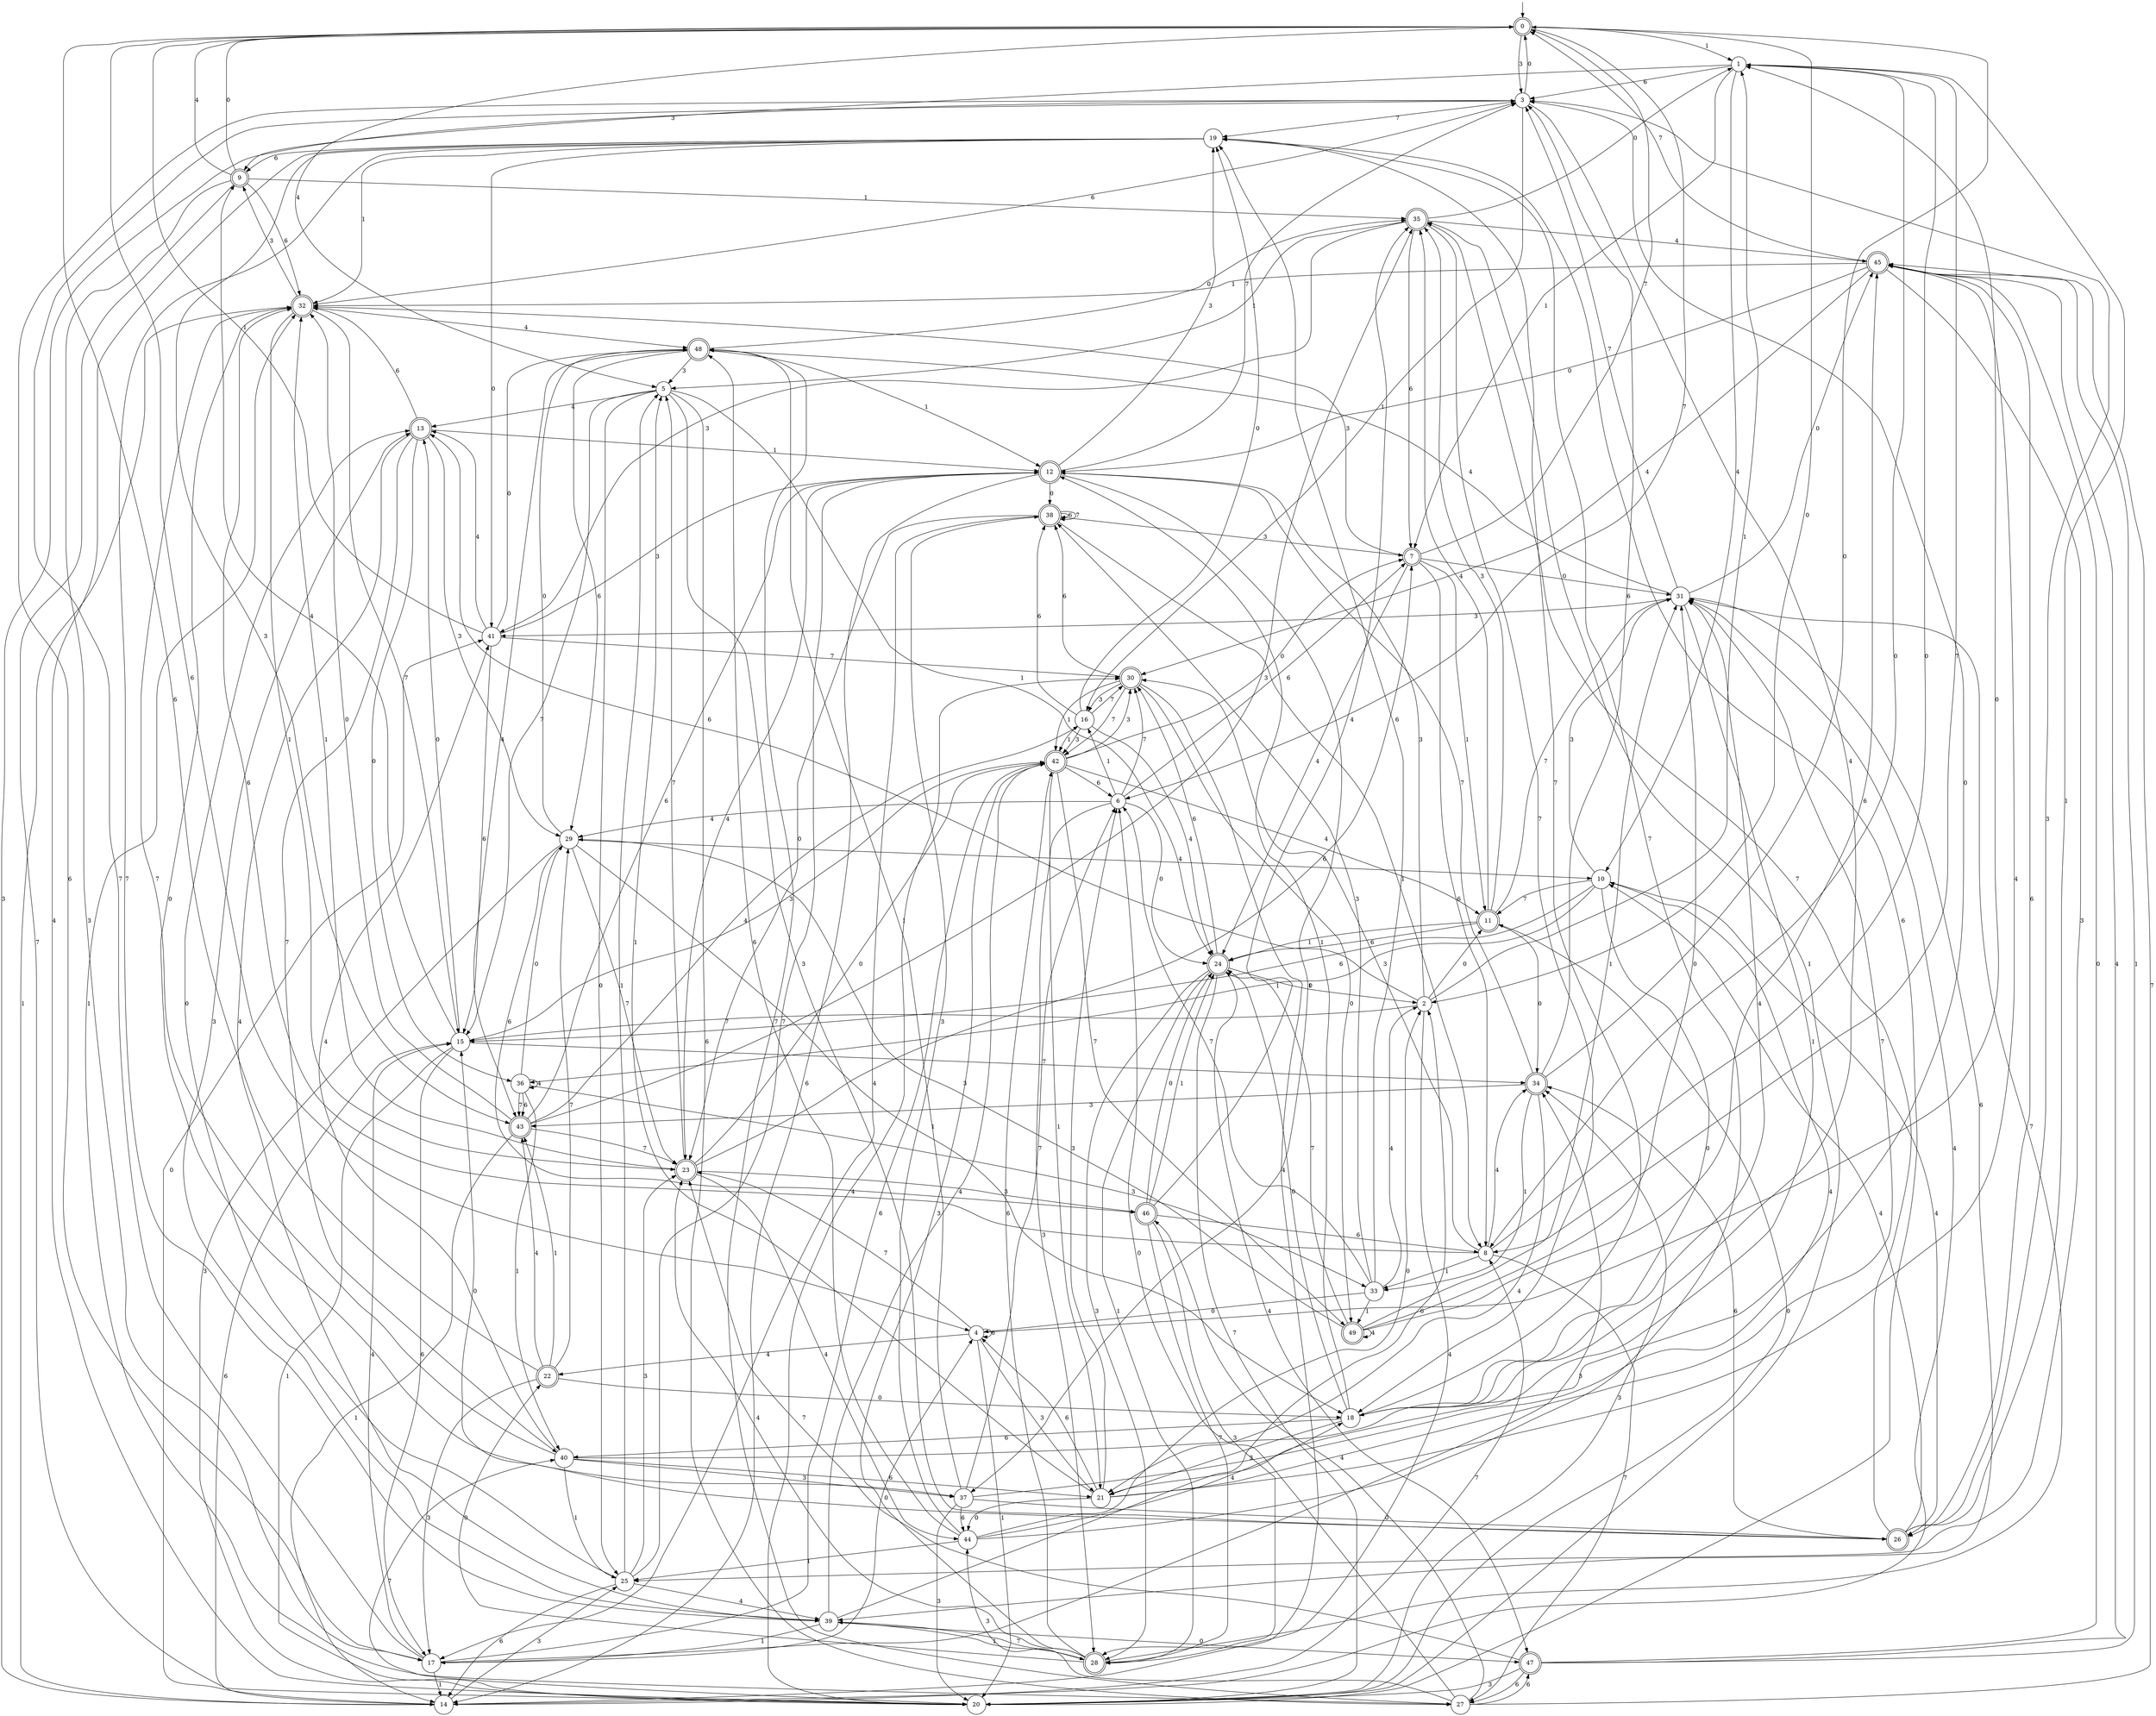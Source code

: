 digraph g {

	s0 [shape="doublecircle" label="0"];
	s1 [shape="circle" label="1"];
	s2 [shape="circle" label="2"];
	s3 [shape="circle" label="3"];
	s4 [shape="circle" label="4"];
	s5 [shape="circle" label="5"];
	s6 [shape="circle" label="6"];
	s7 [shape="doublecircle" label="7"];
	s8 [shape="circle" label="8"];
	s9 [shape="doublecircle" label="9"];
	s10 [shape="circle" label="10"];
	s11 [shape="doublecircle" label="11"];
	s12 [shape="doublecircle" label="12"];
	s13 [shape="doublecircle" label="13"];
	s14 [shape="circle" label="14"];
	s15 [shape="circle" label="15"];
	s16 [shape="circle" label="16"];
	s17 [shape="circle" label="17"];
	s18 [shape="circle" label="18"];
	s19 [shape="circle" label="19"];
	s20 [shape="circle" label="20"];
	s21 [shape="circle" label="21"];
	s22 [shape="doublecircle" label="22"];
	s23 [shape="doublecircle" label="23"];
	s24 [shape="doublecircle" label="24"];
	s25 [shape="circle" label="25"];
	s26 [shape="doublecircle" label="26"];
	s27 [shape="circle" label="27"];
	s28 [shape="doublecircle" label="28"];
	s29 [shape="circle" label="29"];
	s30 [shape="doublecircle" label="30"];
	s31 [shape="circle" label="31"];
	s32 [shape="doublecircle" label="32"];
	s33 [shape="circle" label="33"];
	s34 [shape="doublecircle" label="34"];
	s35 [shape="doublecircle" label="35"];
	s36 [shape="circle" label="36"];
	s37 [shape="circle" label="37"];
	s38 [shape="doublecircle" label="38"];
	s39 [shape="circle" label="39"];
	s40 [shape="circle" label="40"];
	s41 [shape="circle" label="41"];
	s42 [shape="doublecircle" label="42"];
	s43 [shape="doublecircle" label="43"];
	s44 [shape="circle" label="44"];
	s45 [shape="doublecircle" label="45"];
	s46 [shape="doublecircle" label="46"];
	s47 [shape="doublecircle" label="47"];
	s48 [shape="doublecircle" label="48"];
	s49 [shape="doublecircle" label="49"];
	s0 -> s1 [label="1"];
	s0 -> s2 [label="0"];
	s0 -> s3 [label="3"];
	s0 -> s4 [label="6"];
	s0 -> s5 [label="4"];
	s0 -> s6 [label="7"];
	s1 -> s7 [label="1"];
	s1 -> s8 [label="0"];
	s1 -> s9 [label="3"];
	s1 -> s3 [label="6"];
	s1 -> s10 [label="4"];
	s1 -> s8 [label="7"];
	s2 -> s1 [label="1"];
	s2 -> s11 [label="0"];
	s2 -> s12 [label="3"];
	s2 -> s13 [label="6"];
	s2 -> s14 [label="4"];
	s2 -> s15 [label="7"];
	s3 -> s16 [label="1"];
	s3 -> s0 [label="0"];
	s3 -> s14 [label="3"];
	s3 -> s17 [label="6"];
	s3 -> s18 [label="4"];
	s3 -> s19 [label="7"];
	s4 -> s20 [label="1"];
	s4 -> s1 [label="0"];
	s4 -> s21 [label="3"];
	s4 -> s4 [label="6"];
	s4 -> s22 [label="4"];
	s4 -> s23 [label="7"];
	s5 -> s24 [label="1"];
	s5 -> s25 [label="0"];
	s5 -> s26 [label="3"];
	s5 -> s27 [label="6"];
	s5 -> s13 [label="4"];
	s5 -> s15 [label="7"];
	s6 -> s16 [label="1"];
	s6 -> s24 [label="0"];
	s6 -> s28 [label="3"];
	s6 -> s7 [label="6"];
	s6 -> s29 [label="4"];
	s6 -> s30 [label="7"];
	s7 -> s11 [label="1"];
	s7 -> s31 [label="0"];
	s7 -> s32 [label="3"];
	s7 -> s8 [label="6"];
	s7 -> s24 [label="4"];
	s7 -> s0 [label="7"];
	s8 -> s33 [label="1"];
	s8 -> s1 [label="0"];
	s8 -> s30 [label="3"];
	s8 -> s32 [label="6"];
	s8 -> s34 [label="4"];
	s8 -> s27 [label="7"];
	s9 -> s35 [label="1"];
	s9 -> s0 [label="0"];
	s9 -> s17 [label="3"];
	s9 -> s32 [label="6"];
	s9 -> s0 [label="4"];
	s9 -> s20 [label="7"];
	s10 -> s36 [label="1"];
	s10 -> s18 [label="0"];
	s10 -> s31 [label="3"];
	s10 -> s15 [label="6"];
	s10 -> s26 [label="4"];
	s10 -> s11 [label="7"];
	s11 -> s24 [label="1"];
	s11 -> s34 [label="0"];
	s11 -> s35 [label="3"];
	s11 -> s24 [label="6"];
	s11 -> s35 [label="4"];
	s11 -> s31 [label="7"];
	s12 -> s37 [label="1"];
	s12 -> s38 [label="0"];
	s12 -> s19 [label="3"];
	s12 -> s14 [label="6"];
	s12 -> s23 [label="4"];
	s12 -> s3 [label="7"];
	s13 -> s12 [label="1"];
	s13 -> s36 [label="0"];
	s13 -> s29 [label="3"];
	s13 -> s32 [label="6"];
	s13 -> s39 [label="4"];
	s13 -> s40 [label="7"];
	s14 -> s32 [label="1"];
	s14 -> s41 [label="0"];
	s14 -> s25 [label="3"];
	s14 -> s15 [label="6"];
	s14 -> s31 [label="4"];
	s14 -> s8 [label="7"];
	s15 -> s20 [label="1"];
	s15 -> s13 [label="0"];
	s15 -> s42 [label="3"];
	s15 -> s17 [label="6"];
	s15 -> s9 [label="4"];
	s15 -> s34 [label="7"];
	s16 -> s42 [label="1"];
	s16 -> s19 [label="0"];
	s16 -> s42 [label="3"];
	s16 -> s38 [label="6"];
	s16 -> s24 [label="4"];
	s16 -> s30 [label="7"];
	s17 -> s14 [label="1"];
	s17 -> s4 [label="0"];
	s17 -> s34 [label="3"];
	s17 -> s42 [label="6"];
	s17 -> s15 [label="4"];
	s17 -> s3 [label="7"];
	s18 -> s12 [label="1"];
	s18 -> s24 [label="0"];
	s18 -> s21 [label="3"];
	s18 -> s40 [label="6"];
	s18 -> s31 [label="4"];
	s18 -> s19 [label="7"];
	s19 -> s32 [label="1"];
	s19 -> s41 [label="0"];
	s19 -> s43 [label="3"];
	s19 -> s9 [label="6"];
	s19 -> s20 [label="4"];
	s19 -> s39 [label="7"];
	s20 -> s35 [label="1"];
	s20 -> s11 [label="0"];
	s20 -> s34 [label="3"];
	s20 -> s19 [label="6"];
	s20 -> s30 [label="4"];
	s20 -> s40 [label="7"];
	s21 -> s5 [label="1"];
	s21 -> s44 [label="0"];
	s21 -> s6 [label="3"];
	s21 -> s4 [label="6"];
	s21 -> s45 [label="4"];
	s21 -> s31 [label="7"];
	s22 -> s43 [label="1"];
	s22 -> s18 [label="0"];
	s22 -> s17 [label="3"];
	s22 -> s0 [label="6"];
	s22 -> s43 [label="4"];
	s22 -> s29 [label="7"];
	s23 -> s32 [label="1"];
	s23 -> s42 [label="0"];
	s23 -> s46 [label="3"];
	s23 -> s7 [label="6"];
	s23 -> s44 [label="4"];
	s23 -> s5 [label="7"];
	s24 -> s28 [label="1"];
	s24 -> s2 [label="0"];
	s24 -> s28 [label="3"];
	s24 -> s30 [label="6"];
	s24 -> s47 [label="4"];
	s24 -> s20 [label="7"];
	s25 -> s5 [label="1"];
	s25 -> s13 [label="0"];
	s25 -> s23 [label="3"];
	s25 -> s14 [label="6"];
	s25 -> s39 [label="4"];
	s25 -> s12 [label="7"];
	s26 -> s1 [label="1"];
	s26 -> s15 [label="0"];
	s26 -> s3 [label="3"];
	s26 -> s34 [label="6"];
	s26 -> s10 [label="4"];
	s26 -> s35 [label="7"];
	s27 -> s32 [label="1"];
	s27 -> s6 [label="0"];
	s27 -> s44 [label="3"];
	s27 -> s47 [label="6"];
	s27 -> s46 [label="4"];
	s27 -> s45 [label="7"];
	s28 -> s39 [label="1"];
	s28 -> s22 [label="0"];
	s28 -> s42 [label="3"];
	s28 -> s42 [label="6"];
	s28 -> s23 [label="4"];
	s28 -> s31 [label="7"];
	s29 -> s18 [label="1"];
	s29 -> s48 [label="0"];
	s29 -> s20 [label="3"];
	s29 -> s46 [label="6"];
	s29 -> s10 [label="4"];
	s29 -> s23 [label="7"];
	s30 -> s42 [label="1"];
	s30 -> s49 [label="0"];
	s30 -> s16 [label="3"];
	s30 -> s38 [label="6"];
	s30 -> s28 [label="4"];
	s30 -> s42 [label="7"];
	s31 -> s21 [label="1"];
	s31 -> s45 [label="0"];
	s31 -> s41 [label="3"];
	s31 -> s39 [label="6"];
	s31 -> s48 [label="4"];
	s31 -> s3 [label="7"];
	s32 -> s23 [label="1"];
	s32 -> s37 [label="0"];
	s32 -> s9 [label="3"];
	s32 -> s3 [label="6"];
	s32 -> s48 [label="4"];
	s32 -> s15 [label="7"];
	s33 -> s49 [label="1"];
	s33 -> s4 [label="0"];
	s33 -> s38 [label="3"];
	s33 -> s19 [label="6"];
	s33 -> s2 [label="4"];
	s33 -> s6 [label="7"];
	s34 -> s33 [label="1"];
	s34 -> s0 [label="0"];
	s34 -> s43 [label="3"];
	s34 -> s3 [label="6"];
	s34 -> s21 [label="4"];
	s34 -> s12 [label="7"];
	s35 -> s5 [label="1"];
	s35 -> s1 [label="0"];
	s35 -> s41 [label="3"];
	s35 -> s7 [label="6"];
	s35 -> s45 [label="4"];
	s35 -> s18 [label="7"];
	s36 -> s40 [label="1"];
	s36 -> s29 [label="0"];
	s36 -> s33 [label="3"];
	s36 -> s43 [label="6"];
	s36 -> s36 [label="4"];
	s36 -> s43 [label="7"];
	s37 -> s48 [label="1"];
	s37 -> s26 [label="0"];
	s37 -> s20 [label="3"];
	s37 -> s44 [label="6"];
	s37 -> s10 [label="4"];
	s37 -> s6 [label="7"];
	s38 -> s8 [label="1"];
	s38 -> s23 [label="0"];
	s38 -> s7 [label="3"];
	s38 -> s38 [label="6"];
	s38 -> s17 [label="4"];
	s38 -> s38 [label="7"];
	s39 -> s17 [label="1"];
	s39 -> s47 [label="0"];
	s39 -> s13 [label="3"];
	s39 -> s2 [label="6"];
	s39 -> s42 [label="4"];
	s39 -> s28 [label="7"];
	s40 -> s25 [label="1"];
	s40 -> s3 [label="0"];
	s40 -> s37 [label="3"];
	s40 -> s21 [label="6"];
	s40 -> s41 [label="4"];
	s40 -> s32 [label="7"];
	s41 -> s0 [label="1"];
	s41 -> s48 [label="0"];
	s41 -> s12 [label="3"];
	s41 -> s15 [label="6"];
	s41 -> s13 [label="4"];
	s41 -> s30 [label="7"];
	s42 -> s21 [label="1"];
	s42 -> s7 [label="0"];
	s42 -> s30 [label="3"];
	s42 -> s6 [label="6"];
	s42 -> s11 [label="4"];
	s42 -> s49 [label="7"];
	s43 -> s14 [label="1"];
	s43 -> s32 [label="0"];
	s43 -> s35 [label="3"];
	s43 -> s12 [label="6"];
	s43 -> s16 [label="4"];
	s43 -> s23 [label="7"];
	s44 -> s25 [label="1"];
	s44 -> s2 [label="0"];
	s44 -> s38 [label="3"];
	s44 -> s48 [label="6"];
	s44 -> s18 [label="4"];
	s44 -> s19 [label="7"];
	s45 -> s32 [label="1"];
	s45 -> s12 [label="0"];
	s45 -> s25 [label="3"];
	s45 -> s26 [label="6"];
	s45 -> s30 [label="4"];
	s45 -> s0 [label="7"];
	s46 -> s24 [label="1"];
	s46 -> s24 [label="0"];
	s46 -> s28 [label="3"];
	s46 -> s8 [label="6"];
	s46 -> s35 [label="4"];
	s46 -> s28 [label="7"];
	s47 -> s45 [label="1"];
	s47 -> s45 [label="0"];
	s47 -> s20 [label="3"];
	s47 -> s27 [label="6"];
	s47 -> s45 [label="4"];
	s47 -> s23 [label="7"];
	s48 -> s12 [label="1"];
	s48 -> s35 [label="0"];
	s48 -> s5 [label="3"];
	s48 -> s29 [label="6"];
	s48 -> s43 [label="4"];
	s48 -> s27 [label="7"];
	s49 -> s31 [label="1"];
	s49 -> s31 [label="0"];
	s49 -> s29 [label="3"];
	s49 -> s45 [label="6"];
	s49 -> s49 [label="4"];
	s49 -> s24 [label="7"];

__start0 [label="" shape="none" width="0" height="0"];
__start0 -> s0;

}
